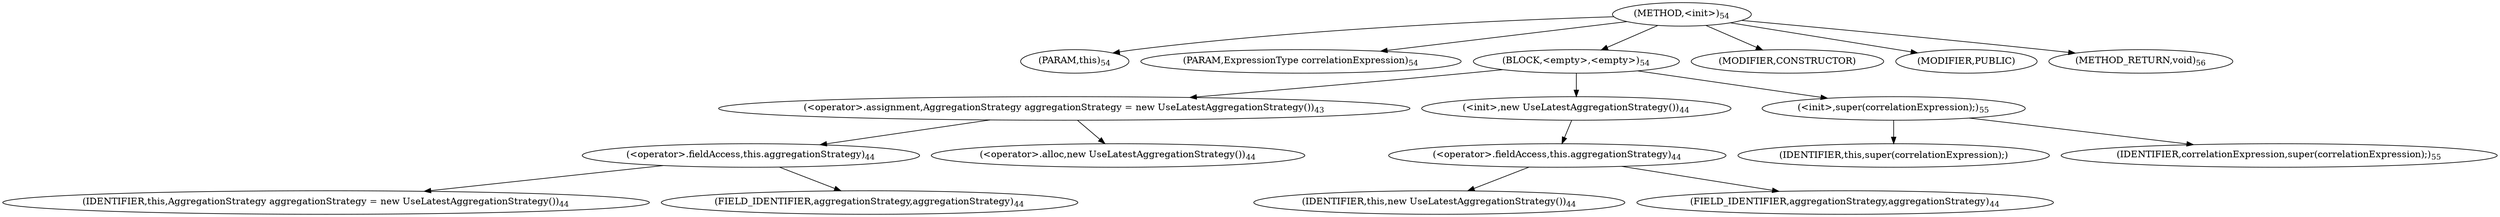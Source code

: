 digraph "&lt;init&gt;" {  
"83" [label = <(METHOD,&lt;init&gt;)<SUB>54</SUB>> ]
"6" [label = <(PARAM,this)<SUB>54</SUB>> ]
"84" [label = <(PARAM,ExpressionType correlationExpression)<SUB>54</SUB>> ]
"85" [label = <(BLOCK,&lt;empty&gt;,&lt;empty&gt;)<SUB>54</SUB>> ]
"86" [label = <(&lt;operator&gt;.assignment,AggregationStrategy aggregationStrategy = new UseLatestAggregationStrategy())<SUB>43</SUB>> ]
"87" [label = <(&lt;operator&gt;.fieldAccess,this.aggregationStrategy)<SUB>44</SUB>> ]
"88" [label = <(IDENTIFIER,this,AggregationStrategy aggregationStrategy = new UseLatestAggregationStrategy())<SUB>44</SUB>> ]
"89" [label = <(FIELD_IDENTIFIER,aggregationStrategy,aggregationStrategy)<SUB>44</SUB>> ]
"90" [label = <(&lt;operator&gt;.alloc,new UseLatestAggregationStrategy())<SUB>44</SUB>> ]
"91" [label = <(&lt;init&gt;,new UseLatestAggregationStrategy())<SUB>44</SUB>> ]
"92" [label = <(&lt;operator&gt;.fieldAccess,this.aggregationStrategy)<SUB>44</SUB>> ]
"93" [label = <(IDENTIFIER,this,new UseLatestAggregationStrategy())<SUB>44</SUB>> ]
"94" [label = <(FIELD_IDENTIFIER,aggregationStrategy,aggregationStrategy)<SUB>44</SUB>> ]
"95" [label = <(&lt;init&gt;,super(correlationExpression);)<SUB>55</SUB>> ]
"5" [label = <(IDENTIFIER,this,super(correlationExpression);)> ]
"96" [label = <(IDENTIFIER,correlationExpression,super(correlationExpression);)<SUB>55</SUB>> ]
"97" [label = <(MODIFIER,CONSTRUCTOR)> ]
"98" [label = <(MODIFIER,PUBLIC)> ]
"99" [label = <(METHOD_RETURN,void)<SUB>56</SUB>> ]
  "83" -> "6" 
  "83" -> "84" 
  "83" -> "85" 
  "83" -> "97" 
  "83" -> "98" 
  "83" -> "99" 
  "85" -> "86" 
  "85" -> "91" 
  "85" -> "95" 
  "86" -> "87" 
  "86" -> "90" 
  "87" -> "88" 
  "87" -> "89" 
  "91" -> "92" 
  "92" -> "93" 
  "92" -> "94" 
  "95" -> "5" 
  "95" -> "96" 
}
